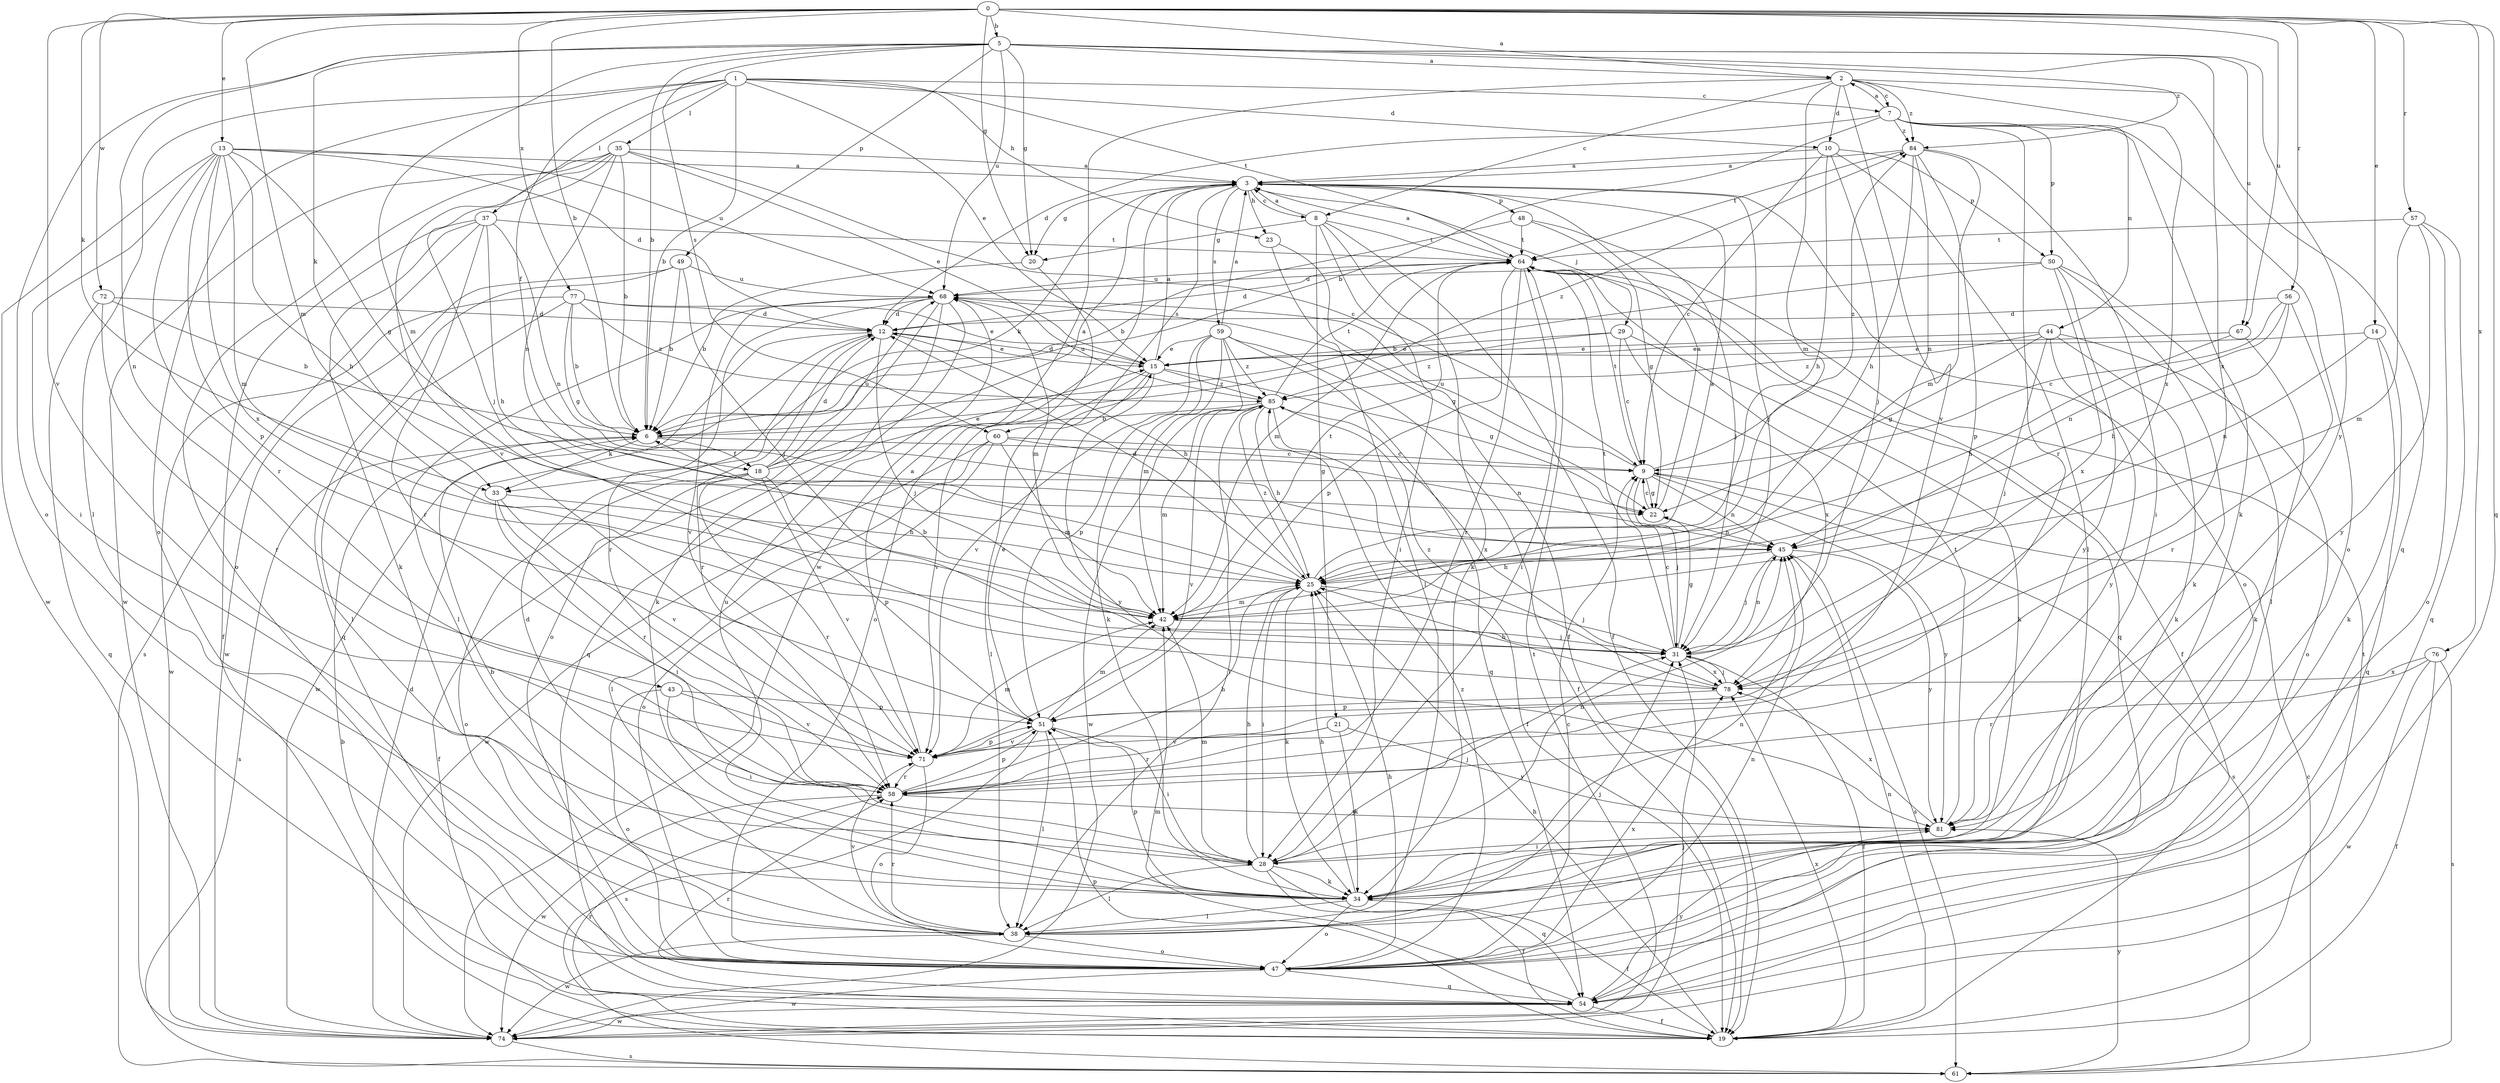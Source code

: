 strict digraph  {
0;
1;
2;
3;
5;
6;
7;
8;
9;
10;
12;
13;
14;
15;
18;
19;
20;
21;
22;
23;
25;
28;
29;
31;
33;
34;
35;
37;
38;
42;
43;
44;
45;
47;
48;
49;
50;
51;
54;
56;
57;
58;
59;
60;
61;
64;
67;
68;
71;
72;
74;
76;
77;
78;
81;
84;
85;
0 -> 2  [label=a];
0 -> 5  [label=b];
0 -> 6  [label=b];
0 -> 13  [label=e];
0 -> 14  [label=e];
0 -> 20  [label=g];
0 -> 33  [label=k];
0 -> 42  [label=m];
0 -> 54  [label=q];
0 -> 56  [label=r];
0 -> 57  [label=r];
0 -> 67  [label=u];
0 -> 71  [label=v];
0 -> 72  [label=w];
0 -> 76  [label=x];
0 -> 77  [label=x];
1 -> 6  [label=b];
1 -> 7  [label=c];
1 -> 10  [label=d];
1 -> 15  [label=e];
1 -> 18  [label=f];
1 -> 23  [label=h];
1 -> 35  [label=l];
1 -> 37  [label=l];
1 -> 38  [label=l];
1 -> 47  [label=o];
1 -> 64  [label=t];
2 -> 7  [label=c];
2 -> 8  [label=c];
2 -> 10  [label=d];
2 -> 42  [label=m];
2 -> 54  [label=q];
2 -> 71  [label=v];
2 -> 74  [label=w];
2 -> 78  [label=x];
2 -> 84  [label=z];
3 -> 8  [label=c];
3 -> 20  [label=g];
3 -> 23  [label=h];
3 -> 29  [label=j];
3 -> 31  [label=j];
3 -> 33  [label=k];
3 -> 47  [label=o];
3 -> 48  [label=p];
3 -> 59  [label=s];
3 -> 60  [label=s];
5 -> 2  [label=a];
5 -> 6  [label=b];
5 -> 20  [label=g];
5 -> 33  [label=k];
5 -> 42  [label=m];
5 -> 43  [label=n];
5 -> 47  [label=o];
5 -> 49  [label=p];
5 -> 60  [label=s];
5 -> 67  [label=u];
5 -> 68  [label=u];
5 -> 78  [label=x];
5 -> 81  [label=y];
5 -> 84  [label=z];
6 -> 9  [label=c];
6 -> 18  [label=f];
6 -> 33  [label=k];
6 -> 61  [label=s];
6 -> 84  [label=z];
7 -> 2  [label=a];
7 -> 6  [label=b];
7 -> 12  [label=d];
7 -> 34  [label=k];
7 -> 44  [label=n];
7 -> 47  [label=o];
7 -> 50  [label=p];
7 -> 58  [label=r];
7 -> 84  [label=z];
8 -> 3  [label=a];
8 -> 19  [label=f];
8 -> 20  [label=g];
8 -> 21  [label=g];
8 -> 28  [label=i];
8 -> 34  [label=k];
8 -> 64  [label=t];
9 -> 22  [label=g];
9 -> 31  [label=j];
9 -> 45  [label=n];
9 -> 61  [label=s];
9 -> 64  [label=t];
9 -> 68  [label=u];
9 -> 81  [label=y];
9 -> 84  [label=z];
10 -> 3  [label=a];
10 -> 9  [label=c];
10 -> 25  [label=h];
10 -> 31  [label=j];
10 -> 38  [label=l];
10 -> 50  [label=p];
12 -> 15  [label=e];
12 -> 25  [label=h];
12 -> 31  [label=j];
12 -> 58  [label=r];
12 -> 74  [label=w];
13 -> 3  [label=a];
13 -> 12  [label=d];
13 -> 22  [label=g];
13 -> 25  [label=h];
13 -> 28  [label=i];
13 -> 42  [label=m];
13 -> 51  [label=p];
13 -> 58  [label=r];
13 -> 68  [label=u];
13 -> 74  [label=w];
13 -> 78  [label=x];
14 -> 15  [label=e];
14 -> 34  [label=k];
14 -> 45  [label=n];
14 -> 54  [label=q];
15 -> 3  [label=a];
15 -> 12  [label=d];
15 -> 22  [label=g];
15 -> 38  [label=l];
15 -> 71  [label=v];
15 -> 81  [label=y];
15 -> 85  [label=z];
18 -> 3  [label=a];
18 -> 12  [label=d];
18 -> 15  [label=e];
18 -> 19  [label=f];
18 -> 47  [label=o];
18 -> 51  [label=p];
18 -> 58  [label=r];
18 -> 68  [label=u];
18 -> 71  [label=v];
19 -> 6  [label=b];
19 -> 25  [label=h];
19 -> 45  [label=n];
19 -> 51  [label=p];
19 -> 58  [label=r];
19 -> 64  [label=t];
19 -> 78  [label=x];
20 -> 6  [label=b];
20 -> 47  [label=o];
21 -> 34  [label=k];
21 -> 58  [label=r];
21 -> 71  [label=v];
21 -> 81  [label=y];
22 -> 3  [label=a];
22 -> 9  [label=c];
22 -> 45  [label=n];
23 -> 19  [label=f];
23 -> 38  [label=l];
25 -> 3  [label=a];
25 -> 12  [label=d];
25 -> 28  [label=i];
25 -> 31  [label=j];
25 -> 34  [label=k];
25 -> 42  [label=m];
25 -> 85  [label=z];
28 -> 19  [label=f];
28 -> 25  [label=h];
28 -> 31  [label=j];
28 -> 34  [label=k];
28 -> 38  [label=l];
28 -> 42  [label=m];
28 -> 45  [label=n];
28 -> 54  [label=q];
29 -> 9  [label=c];
29 -> 15  [label=e];
29 -> 34  [label=k];
29 -> 78  [label=x];
29 -> 85  [label=z];
31 -> 9  [label=c];
31 -> 19  [label=f];
31 -> 22  [label=g];
31 -> 45  [label=n];
31 -> 64  [label=t];
31 -> 78  [label=x];
33 -> 25  [label=h];
33 -> 28  [label=i];
33 -> 58  [label=r];
33 -> 71  [label=v];
34 -> 6  [label=b];
34 -> 12  [label=d];
34 -> 19  [label=f];
34 -> 25  [label=h];
34 -> 38  [label=l];
34 -> 45  [label=n];
34 -> 47  [label=o];
34 -> 51  [label=p];
34 -> 68  [label=u];
35 -> 3  [label=a];
35 -> 6  [label=b];
35 -> 9  [label=c];
35 -> 15  [label=e];
35 -> 31  [label=j];
35 -> 45  [label=n];
35 -> 47  [label=o];
35 -> 71  [label=v];
35 -> 74  [label=w];
37 -> 19  [label=f];
37 -> 25  [label=h];
37 -> 34  [label=k];
37 -> 45  [label=n];
37 -> 58  [label=r];
37 -> 61  [label=s];
37 -> 64  [label=t];
38 -> 31  [label=j];
38 -> 47  [label=o];
38 -> 58  [label=r];
38 -> 71  [label=v];
38 -> 74  [label=w];
42 -> 6  [label=b];
42 -> 31  [label=j];
42 -> 64  [label=t];
43 -> 28  [label=i];
43 -> 47  [label=o];
43 -> 51  [label=p];
43 -> 71  [label=v];
44 -> 15  [label=e];
44 -> 22  [label=g];
44 -> 31  [label=j];
44 -> 34  [label=k];
44 -> 47  [label=o];
44 -> 81  [label=y];
44 -> 85  [label=z];
45 -> 25  [label=h];
45 -> 31  [label=j];
45 -> 61  [label=s];
45 -> 81  [label=y];
47 -> 9  [label=c];
47 -> 25  [label=h];
47 -> 45  [label=n];
47 -> 54  [label=q];
47 -> 74  [label=w];
47 -> 78  [label=x];
47 -> 85  [label=z];
48 -> 6  [label=b];
48 -> 22  [label=g];
48 -> 31  [label=j];
48 -> 64  [label=t];
49 -> 6  [label=b];
49 -> 31  [label=j];
49 -> 54  [label=q];
49 -> 68  [label=u];
49 -> 74  [label=w];
50 -> 6  [label=b];
50 -> 34  [label=k];
50 -> 38  [label=l];
50 -> 68  [label=u];
50 -> 78  [label=x];
50 -> 81  [label=y];
51 -> 15  [label=e];
51 -> 28  [label=i];
51 -> 38  [label=l];
51 -> 42  [label=m];
51 -> 61  [label=s];
51 -> 71  [label=v];
54 -> 19  [label=f];
54 -> 42  [label=m];
54 -> 58  [label=r];
54 -> 74  [label=w];
54 -> 81  [label=y];
56 -> 9  [label=c];
56 -> 12  [label=d];
56 -> 25  [label=h];
56 -> 45  [label=n];
56 -> 58  [label=r];
57 -> 42  [label=m];
57 -> 47  [label=o];
57 -> 54  [label=q];
57 -> 64  [label=t];
57 -> 81  [label=y];
58 -> 25  [label=h];
58 -> 51  [label=p];
58 -> 74  [label=w];
58 -> 81  [label=y];
59 -> 3  [label=a];
59 -> 15  [label=e];
59 -> 19  [label=f];
59 -> 34  [label=k];
59 -> 42  [label=m];
59 -> 51  [label=p];
59 -> 54  [label=q];
59 -> 71  [label=v];
59 -> 85  [label=z];
60 -> 9  [label=c];
60 -> 38  [label=l];
60 -> 42  [label=m];
60 -> 45  [label=n];
60 -> 47  [label=o];
60 -> 74  [label=w];
61 -> 9  [label=c];
61 -> 81  [label=y];
64 -> 3  [label=a];
64 -> 12  [label=d];
64 -> 19  [label=f];
64 -> 28  [label=i];
64 -> 42  [label=m];
64 -> 51  [label=p];
64 -> 54  [label=q];
64 -> 58  [label=r];
64 -> 68  [label=u];
67 -> 15  [label=e];
67 -> 25  [label=h];
67 -> 34  [label=k];
68 -> 12  [label=d];
68 -> 22  [label=g];
68 -> 34  [label=k];
68 -> 38  [label=l];
68 -> 42  [label=m];
68 -> 47  [label=o];
68 -> 54  [label=q];
68 -> 58  [label=r];
68 -> 71  [label=v];
71 -> 3  [label=a];
71 -> 42  [label=m];
71 -> 47  [label=o];
71 -> 51  [label=p];
71 -> 58  [label=r];
72 -> 6  [label=b];
72 -> 12  [label=d];
72 -> 54  [label=q];
72 -> 58  [label=r];
74 -> 12  [label=d];
74 -> 31  [label=j];
74 -> 61  [label=s];
74 -> 64  [label=t];
76 -> 19  [label=f];
76 -> 58  [label=r];
76 -> 61  [label=s];
76 -> 74  [label=w];
76 -> 78  [label=x];
77 -> 6  [label=b];
77 -> 12  [label=d];
77 -> 15  [label=e];
77 -> 22  [label=g];
77 -> 38  [label=l];
77 -> 74  [label=w];
77 -> 85  [label=z];
78 -> 25  [label=h];
78 -> 31  [label=j];
78 -> 51  [label=p];
78 -> 85  [label=z];
81 -> 28  [label=i];
81 -> 64  [label=t];
81 -> 78  [label=x];
84 -> 3  [label=a];
84 -> 25  [label=h];
84 -> 28  [label=i];
84 -> 42  [label=m];
84 -> 45  [label=n];
84 -> 51  [label=p];
84 -> 64  [label=t];
85 -> 6  [label=b];
85 -> 19  [label=f];
85 -> 25  [label=h];
85 -> 38  [label=l];
85 -> 42  [label=m];
85 -> 64  [label=t];
85 -> 68  [label=u];
85 -> 71  [label=v];
85 -> 74  [label=w];
85 -> 78  [label=x];
}
